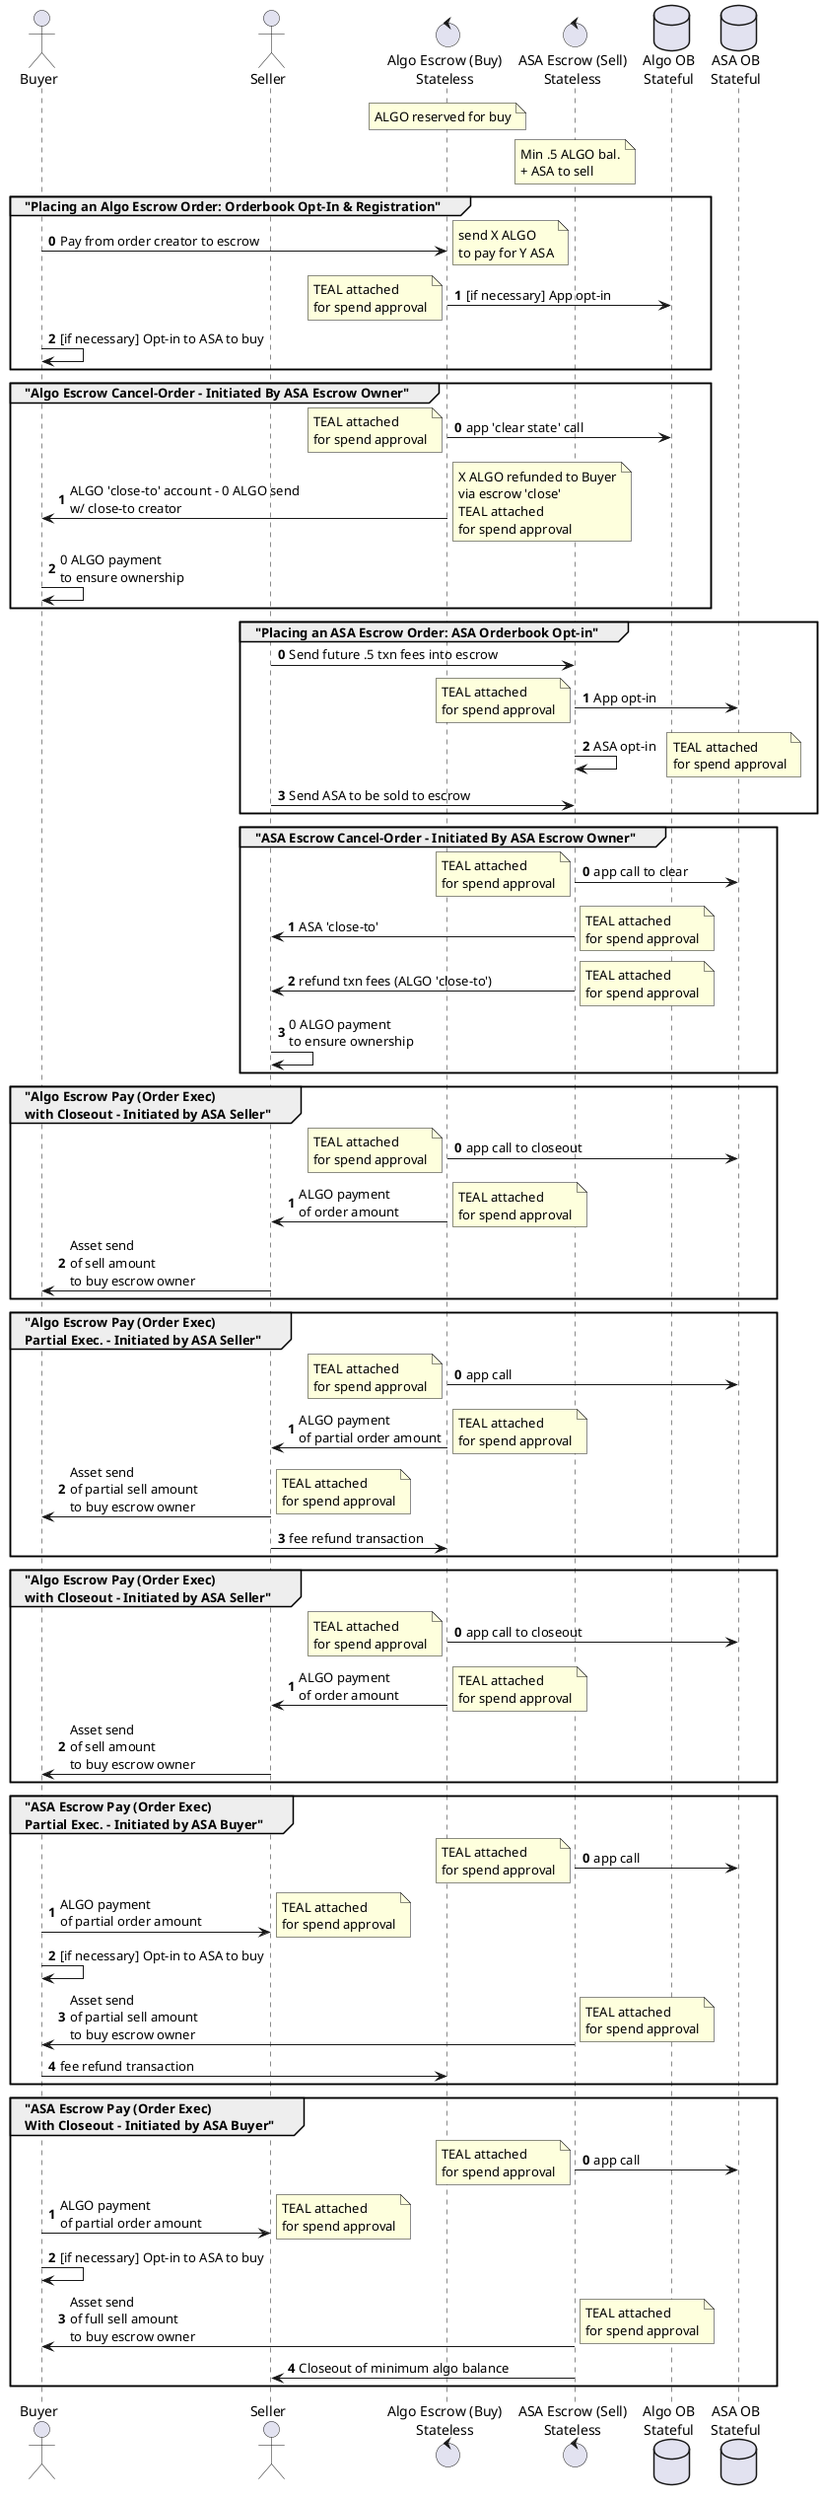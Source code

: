 @startuml
actor Buyer
actor Seller
control "Algo Escrow (Buy)\nStateless" as AlgoEscrow
control "ASA Escrow (Sell)\nStateless" as ASAEscrow
database "Algo OB\nStateful" as AlgoOB
database "ASA OB\nStateful" as ASAOB
note over AlgoEscrow: ALGO reserved for buy
note over ASAEscrow: Min .5 ALGO bal.\n+ ASA to sell

group "Placing an Algo Escrow Order: Orderbook Opt-In & Registration"
autonumber 0
Buyer -> AlgoEscrow: Pay from order creator to escrow
note right: send X ALGO\nto pay for Y ASA
AlgoEscrow -> AlgoOB: [if necessary] App opt-in
note left: TEAL attached\nfor spend approval
Buyer -> Buyer: [if necessary] Opt-in to ASA to buy
end

group "Algo Escrow Cancel-Order - Initiated By ASA Escrow Owner"
autonumber 0
AlgoEscrow -> AlgoOB: app 'clear state' call
note left: TEAL attached\nfor spend approval
AlgoEscrow -> Buyer: ALGO 'close-to' account - 0 ALGO send\nw/ close-to creator
note right: X ALGO refunded to Buyer\nvia escrow 'close'\nTEAL attached\nfor spend approval
Buyer -> Buyer: 0 ALGO payment\nto ensure ownership
end

group "Placing an ASA Escrow Order: ASA Orderbook Opt-in"
autonumber 0
Seller -> ASAEscrow: Send future .5 txn fees into escrow
ASAEscrow -> ASAOB: App opt-in
note left: TEAL attached\nfor spend approval
ASAEscrow -> ASAEscrow: ASA opt-in
note right: TEAL attached\nfor spend approval
Seller -> ASAEscrow: Send ASA to be sold to escrow
end

group "ASA Escrow Cancel-Order - Initiated By ASA Escrow Owner"
autonumber 0
ASAEscrow -> ASAOB: app call to clear
note left: TEAL attached\nfor spend approval
ASAEscrow -> Seller: ASA 'close-to'
note right: TEAL attached\nfor spend approval
ASAEscrow -> Seller: refund txn fees (ALGO 'close-to')
note right: TEAL attached\nfor spend approval
Seller -> Seller: 0 ALGO payment\nto ensure ownership
end

group "Algo Escrow Pay (Order Exec)\nwith Closeout - Initiated by ASA Seller"
autonumber 0
AlgoEscrow -> ASAOB: app call to closeout
note left: TEAL attached\nfor spend approval
AlgoEscrow -> Seller: ALGO payment\nof order amount
note right: TEAL attached\nfor spend approval
Seller -> Buyer: Asset send\nof sell amount\nto buy escrow owner
end

group "Algo Escrow Pay (Order Exec)\nPartial Exec. - Initiated by ASA Seller"
autonumber 0
AlgoEscrow -> ASAOB: app call
note left: TEAL attached\nfor spend approval
AlgoEscrow -> Seller: ALGO payment\nof partial order amount
note right: TEAL attached\nfor spend approval
Seller -> Buyer: Asset send\nof partial sell amount\nto buy escrow owner
note right: TEAL attached\nfor spend approval
Seller -> AlgoEscrow: fee refund transaction
end

group "Algo Escrow Pay (Order Exec)\nwith Closeout - Initiated by ASA Seller"
autonumber 0
AlgoEscrow -> ASAOB: app call to closeout
note left: TEAL attached\nfor spend approval
AlgoEscrow -> Seller: ALGO payment\nof order amount
note right: TEAL attached\nfor spend approval
Seller -> Buyer: Asset send\nof sell amount\nto buy escrow owner
end

group "ASA Escrow Pay (Order Exec)\nPartial Exec. - Initiated by ASA Buyer"
autonumber 0
ASAEscrow -> ASAOB: app call
note left: TEAL attached\nfor spend approval
Buyer -> Seller: ALGO payment\nof partial order amount
note right: TEAL attached\nfor spend approval
Buyer -> Buyer: [if necessary] Opt-in to ASA to buy
ASAEscrow -> Buyer: Asset send\nof partial sell amount\nto buy escrow owner
note right: TEAL attached\nfor spend approval
Buyer -> AlgoEscrow: fee refund transaction
end

group "ASA Escrow Pay (Order Exec)\nWith Closeout - Initiated by ASA Buyer"
autonumber 0
ASAEscrow -> ASAOB: app call
note left: TEAL attached\nfor spend approval
Buyer -> Seller: ALGO payment\nof partial order amount
note right: TEAL attached\nfor spend approval
Buyer -> Buyer: [if necessary] Opt-in to ASA to buy
ASAEscrow -> Buyer: Asset send\nof full sell amount\nto buy escrow owner
note right: TEAL attached\nfor spend approval
ASAEscrow -> Seller: Closeout of minimum algo balance
end
@enduml
